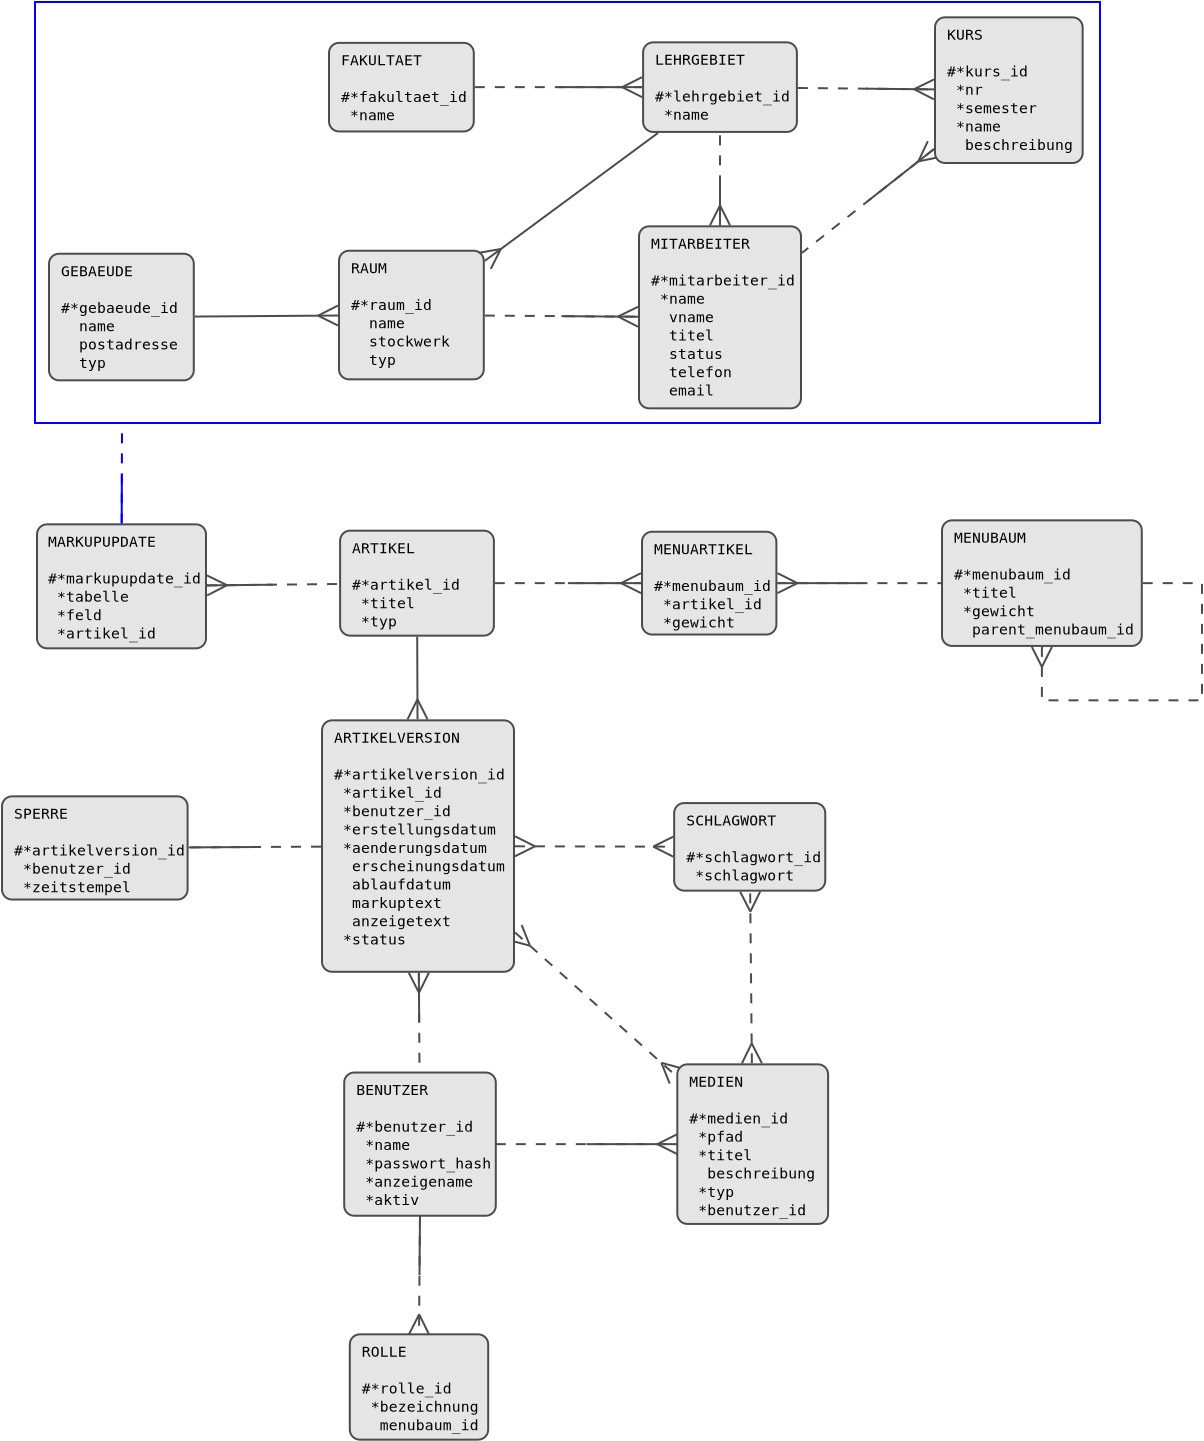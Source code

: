 <?xml version="1.0" encoding="UTF-8"?>
<dia:diagram xmlns:dia="http://www.lysator.liu.se/~alla/dia/">
  <dia:layer name="Background" visible="true" active="true">
    <dia:group>
      <dia:object type="Standard - Box" version="0" id="O0">
        <dia:attribute name="obj_pos">
          <dia:point val="16,22.57"/>
        </dia:attribute>
        <dia:attribute name="obj_bb">
          <dia:rectangle val="15.95,22.52;22.77,27.76"/>
        </dia:attribute>
        <dia:attribute name="elem_corner">
          <dia:point val="16,22.57"/>
        </dia:attribute>
        <dia:attribute name="elem_width">
          <dia:real val="6.72"/>
        </dia:attribute>
        <dia:attribute name="elem_height">
          <dia:real val="5.14"/>
        </dia:attribute>
        <dia:attribute name="border_width">
          <dia:real val="0.1"/>
        </dia:attribute>
        <dia:attribute name="border_color">
          <dia:color val="#4c4c4c"/>
        </dia:attribute>
        <dia:attribute name="inner_color">
          <dia:color val="#e5e5e5"/>
        </dia:attribute>
        <dia:attribute name="show_background">
          <dia:boolean val="true"/>
        </dia:attribute>
        <dia:attribute name="corner_radius">
          <dia:real val="0.5"/>
        </dia:attribute>
      </dia:object>
      <dia:object type="Standard - Text" version="1" id="O1">
        <dia:attribute name="obj_pos">
          <dia:point val="16.6,23.695"/>
        </dia:attribute>
        <dia:attribute name="obj_bb">
          <dia:rectangle val="16.6,23.082;22.32,27.584"/>
        </dia:attribute>
        <dia:attribute name="text">
          <dia:composite type="text">
            <dia:attribute name="string">
              <dia:string>#MENUARTIKEL

#*menubaum_id
 *artikel_id
 *gewicht#</dia:string>
            </dia:attribute>
            <dia:attribute name="font">
              <dia:font family="monospace" style="0" name="Courier"/>
            </dia:attribute>
            <dia:attribute name="height">
              <dia:real val="0.917"/>
            </dia:attribute>
            <dia:attribute name="pos">
              <dia:point val="16.6,23.695"/>
            </dia:attribute>
            <dia:attribute name="color">
              <dia:color val="#000000"/>
            </dia:attribute>
            <dia:attribute name="alignment">
              <dia:enum val="0"/>
            </dia:attribute>
          </dia:composite>
        </dia:attribute>
        <dia:attribute name="valign">
          <dia:enum val="3"/>
        </dia:attribute>
      </dia:object>
    </dia:group>
    <dia:group>
      <dia:object type="Standard - Box" version="0" id="O2">
        <dia:attribute name="obj_pos">
          <dia:point val="1.11,49.61"/>
        </dia:attribute>
        <dia:attribute name="obj_bb">
          <dia:rectangle val="1.06,49.56;8.74,56.82"/>
        </dia:attribute>
        <dia:attribute name="elem_corner">
          <dia:point val="1.11,49.61"/>
        </dia:attribute>
        <dia:attribute name="elem_width">
          <dia:real val="7.58"/>
        </dia:attribute>
        <dia:attribute name="elem_height">
          <dia:real val="7.16"/>
        </dia:attribute>
        <dia:attribute name="border_width">
          <dia:real val="0.1"/>
        </dia:attribute>
        <dia:attribute name="border_color">
          <dia:color val="#4c4c4c"/>
        </dia:attribute>
        <dia:attribute name="inner_color">
          <dia:color val="#e5e5e5"/>
        </dia:attribute>
        <dia:attribute name="show_background">
          <dia:boolean val="true"/>
        </dia:attribute>
        <dia:attribute name="corner_radius">
          <dia:real val="0.5"/>
        </dia:attribute>
      </dia:object>
      <dia:object type="Standard - Text" version="1" id="O3">
        <dia:attribute name="obj_pos">
          <dia:point val="1.71,50.735"/>
        </dia:attribute>
        <dia:attribute name="obj_bb">
          <dia:rectangle val="1.71,50.123;8.31,56.458"/>
        </dia:attribute>
        <dia:attribute name="text">
          <dia:composite type="text">
            <dia:attribute name="string">
              <dia:string>#BENUTZER

#*benutzer_id
 *name
 *passwort_hash
 *anzeigename
 *aktiv#</dia:string>
            </dia:attribute>
            <dia:attribute name="font">
              <dia:font family="monospace" style="0" name="Courier"/>
            </dia:attribute>
            <dia:attribute name="height">
              <dia:real val="0.917"/>
            </dia:attribute>
            <dia:attribute name="pos">
              <dia:point val="1.71,50.735"/>
            </dia:attribute>
            <dia:attribute name="color">
              <dia:color val="#000000"/>
            </dia:attribute>
            <dia:attribute name="alignment">
              <dia:enum val="0"/>
            </dia:attribute>
          </dia:composite>
        </dia:attribute>
        <dia:attribute name="valign">
          <dia:enum val="3"/>
        </dia:attribute>
      </dia:object>
    </dia:group>
    <dia:group>
      <dia:object type="Standard - Box" version="0" id="O4">
        <dia:attribute name="obj_pos">
          <dia:point val="-16,35.8"/>
        </dia:attribute>
        <dia:attribute name="obj_bb">
          <dia:rectangle val="-16.05,35.75;-6.67,41.01"/>
        </dia:attribute>
        <dia:attribute name="elem_corner">
          <dia:point val="-16,35.8"/>
        </dia:attribute>
        <dia:attribute name="elem_width">
          <dia:real val="9.28"/>
        </dia:attribute>
        <dia:attribute name="elem_height">
          <dia:real val="5.16"/>
        </dia:attribute>
        <dia:attribute name="border_width">
          <dia:real val="0.1"/>
        </dia:attribute>
        <dia:attribute name="border_color">
          <dia:color val="#4c4c4c"/>
        </dia:attribute>
        <dia:attribute name="inner_color">
          <dia:color val="#e5e5e5"/>
        </dia:attribute>
        <dia:attribute name="show_background">
          <dia:boolean val="true"/>
        </dia:attribute>
        <dia:attribute name="corner_radius">
          <dia:real val="0.5"/>
        </dia:attribute>
      </dia:object>
      <dia:object type="Standard - Text" version="1" id="O5">
        <dia:attribute name="obj_pos">
          <dia:point val="-15.4,36.925"/>
        </dia:attribute>
        <dia:attribute name="obj_bb">
          <dia:rectangle val="-15.4,36.312;-7.04,40.814"/>
        </dia:attribute>
        <dia:attribute name="text">
          <dia:composite type="text">
            <dia:attribute name="string">
              <dia:string>#SPERRE

#*artikelversion_id
 *benutzer_id
 *zeitstempel#</dia:string>
            </dia:attribute>
            <dia:attribute name="font">
              <dia:font family="monospace" style="0" name="Courier"/>
            </dia:attribute>
            <dia:attribute name="height">
              <dia:real val="0.917"/>
            </dia:attribute>
            <dia:attribute name="pos">
              <dia:point val="-15.4,36.925"/>
            </dia:attribute>
            <dia:attribute name="color">
              <dia:color val="#000000"/>
            </dia:attribute>
            <dia:attribute name="alignment">
              <dia:enum val="0"/>
            </dia:attribute>
          </dia:composite>
        </dia:attribute>
        <dia:attribute name="valign">
          <dia:enum val="3"/>
        </dia:attribute>
      </dia:object>
    </dia:group>
    <dia:group>
      <dia:object type="Standard - Box" version="0" id="O6">
        <dia:attribute name="obj_pos">
          <dia:point val="31,22"/>
        </dia:attribute>
        <dia:attribute name="obj_bb">
          <dia:rectangle val="30.95,21.95;41.04,28.33"/>
        </dia:attribute>
        <dia:attribute name="elem_corner">
          <dia:point val="31,22"/>
        </dia:attribute>
        <dia:attribute name="elem_width">
          <dia:real val="9.99"/>
        </dia:attribute>
        <dia:attribute name="elem_height">
          <dia:real val="6.28"/>
        </dia:attribute>
        <dia:attribute name="border_width">
          <dia:real val="0.1"/>
        </dia:attribute>
        <dia:attribute name="border_color">
          <dia:color val="#4c4c4c"/>
        </dia:attribute>
        <dia:attribute name="inner_color">
          <dia:color val="#e5e5e5"/>
        </dia:attribute>
        <dia:attribute name="show_background">
          <dia:boolean val="true"/>
        </dia:attribute>
        <dia:attribute name="corner_radius">
          <dia:real val="0.5"/>
        </dia:attribute>
      </dia:object>
      <dia:object type="Standard - Text" version="1" id="O7">
        <dia:attribute name="obj_pos">
          <dia:point val="31.6,23.125"/>
        </dia:attribute>
        <dia:attribute name="obj_bb">
          <dia:rectangle val="31.6,22.512;40.4,27.931"/>
        </dia:attribute>
        <dia:attribute name="text">
          <dia:composite type="text">
            <dia:attribute name="string">
              <dia:string>#MENUBAUM

#*menubaum_id
 *titel
 *gewicht
  parent_menubaum_id#</dia:string>
            </dia:attribute>
            <dia:attribute name="font">
              <dia:font family="monospace" style="0" name="Courier"/>
            </dia:attribute>
            <dia:attribute name="height">
              <dia:real val="0.917"/>
            </dia:attribute>
            <dia:attribute name="pos">
              <dia:point val="31.6,23.125"/>
            </dia:attribute>
            <dia:attribute name="color">
              <dia:color val="#000000"/>
            </dia:attribute>
            <dia:attribute name="alignment">
              <dia:enum val="0"/>
            </dia:attribute>
          </dia:composite>
        </dia:attribute>
        <dia:attribute name="valign">
          <dia:enum val="3"/>
        </dia:attribute>
      </dia:object>
    </dia:group>
    <dia:object type="Standard - Line" version="0" id="O8">
      <dia:attribute name="obj_pos">
        <dia:point val="-5.75,25.254"/>
      </dia:attribute>
      <dia:attribute name="obj_bb">
        <dia:rectangle val="-5.822,24.673;0.919,25.835"/>
      </dia:attribute>
      <dia:attribute name="conn_endpoints">
        <dia:point val="-5.75,25.254"/>
        <dia:point val="0.869,25.182"/>
      </dia:attribute>
      <dia:attribute name="numcp">
        <dia:int val="1"/>
      </dia:attribute>
      <dia:attribute name="line_color">
        <dia:color val="#4c4c4c"/>
      </dia:attribute>
      <dia:attribute name="line_style">
        <dia:enum val="1"/>
      </dia:attribute>
      <dia:attribute name="start_arrow">
        <dia:enum val="20"/>
      </dia:attribute>
      <dia:attribute name="start_arrow_length">
        <dia:real val="1"/>
      </dia:attribute>
      <dia:attribute name="start_arrow_width">
        <dia:real val="1"/>
      </dia:attribute>
      <dia:attribute name="dashlength">
        <dia:real val="0.5"/>
      </dia:attribute>
      <dia:connections>
        <dia:connection handle="0" to="O37" connection="8"/>
        <dia:connection handle="1" to="O26" connection="8"/>
      </dia:connections>
    </dia:object>
    <dia:object type="Standard - Line" version="0" id="O9">
      <dia:attribute name="obj_pos">
        <dia:point val="8.638,25.14"/>
      </dia:attribute>
      <dia:attribute name="obj_bb">
        <dia:rectangle val="8.588,24.559;16.017,25.721"/>
      </dia:attribute>
      <dia:attribute name="conn_endpoints">
        <dia:point val="8.638,25.14"/>
        <dia:point val="15.95,25.14"/>
      </dia:attribute>
      <dia:attribute name="numcp">
        <dia:int val="1"/>
      </dia:attribute>
      <dia:attribute name="line_color">
        <dia:color val="#4c4c4c"/>
      </dia:attribute>
      <dia:attribute name="line_style">
        <dia:enum val="1"/>
      </dia:attribute>
      <dia:attribute name="end_arrow">
        <dia:enum val="20"/>
      </dia:attribute>
      <dia:attribute name="end_arrow_length">
        <dia:real val="1"/>
      </dia:attribute>
      <dia:attribute name="end_arrow_width">
        <dia:real val="1"/>
      </dia:attribute>
      <dia:attribute name="dashlength">
        <dia:real val="0.5"/>
      </dia:attribute>
      <dia:connections>
        <dia:connection handle="0" to="O26" connection="8"/>
        <dia:connection handle="1" to="O0" connection="8"/>
      </dia:connections>
    </dia:object>
    <dia:object type="Standard - Line" version="0" id="O10">
      <dia:attribute name="obj_pos">
        <dia:point val="22.77,25.14"/>
      </dia:attribute>
      <dia:attribute name="obj_bb">
        <dia:rectangle val="22.703,24.559;31.0,25.721"/>
      </dia:attribute>
      <dia:attribute name="conn_endpoints">
        <dia:point val="22.77,25.14"/>
        <dia:point val="30.95,25.14"/>
      </dia:attribute>
      <dia:attribute name="numcp">
        <dia:int val="1"/>
      </dia:attribute>
      <dia:attribute name="line_color">
        <dia:color val="#4c4c4c"/>
      </dia:attribute>
      <dia:attribute name="line_style">
        <dia:enum val="1"/>
      </dia:attribute>
      <dia:attribute name="start_arrow">
        <dia:enum val="20"/>
      </dia:attribute>
      <dia:attribute name="start_arrow_length">
        <dia:real val="1"/>
      </dia:attribute>
      <dia:attribute name="start_arrow_width">
        <dia:real val="1"/>
      </dia:attribute>
      <dia:attribute name="dashlength">
        <dia:real val="0.5"/>
      </dia:attribute>
      <dia:connections>
        <dia:connection handle="0" to="O0" connection="8"/>
        <dia:connection handle="1" to="O6" connection="8"/>
      </dia:connections>
    </dia:object>
    <dia:object type="Standard - Line" version="0" id="O11">
      <dia:attribute name="obj_pos">
        <dia:point val="4.76,27.814"/>
      </dia:attribute>
      <dia:attribute name="obj_bb">
        <dia:rectangle val="4.195,27.764;5.357,32.019"/>
      </dia:attribute>
      <dia:attribute name="conn_endpoints">
        <dia:point val="4.76,27.814"/>
        <dia:point val="4.776,31.95"/>
      </dia:attribute>
      <dia:attribute name="numcp">
        <dia:int val="1"/>
      </dia:attribute>
      <dia:attribute name="line_color">
        <dia:color val="#4c4c4c"/>
      </dia:attribute>
      <dia:attribute name="end_arrow">
        <dia:enum val="20"/>
      </dia:attribute>
      <dia:attribute name="end_arrow_length">
        <dia:real val="1"/>
      </dia:attribute>
      <dia:attribute name="end_arrow_width">
        <dia:real val="1"/>
      </dia:attribute>
      <dia:connections>
        <dia:connection handle="0" to="O26" connection="8"/>
        <dia:connection handle="1" to="O28" connection="8"/>
      </dia:connections>
    </dia:object>
    <dia:object type="Standard - Line" version="0" id="O12">
      <dia:attribute name="obj_pos">
        <dia:point val="4.843,44.622"/>
      </dia:attribute>
      <dia:attribute name="obj_bb">
        <dia:rectangle val="4.261,44.552;5.423,49.61"/>
      </dia:attribute>
      <dia:attribute name="conn_endpoints">
        <dia:point val="4.843,44.622"/>
        <dia:point val="4.876,49.56"/>
      </dia:attribute>
      <dia:attribute name="numcp">
        <dia:int val="1"/>
      </dia:attribute>
      <dia:attribute name="line_color">
        <dia:color val="#4c4c4c"/>
      </dia:attribute>
      <dia:attribute name="line_style">
        <dia:enum val="1"/>
      </dia:attribute>
      <dia:attribute name="start_arrow">
        <dia:enum val="20"/>
      </dia:attribute>
      <dia:attribute name="start_arrow_length">
        <dia:real val="1"/>
      </dia:attribute>
      <dia:attribute name="start_arrow_width">
        <dia:real val="1"/>
      </dia:attribute>
      <dia:attribute name="dashlength">
        <dia:real val="0.5"/>
      </dia:attribute>
      <dia:connections>
        <dia:connection handle="0" to="O28" connection="8"/>
        <dia:connection handle="1" to="O2" connection="8"/>
      </dia:connections>
    </dia:object>
    <dia:object type="Standard - Line" version="0" id="O13">
      <dia:attribute name="obj_pos">
        <dia:point val="8.69,53.19"/>
      </dia:attribute>
      <dia:attribute name="obj_bb">
        <dia:rectangle val="8.64,52.609;17.832,53.771"/>
      </dia:attribute>
      <dia:attribute name="conn_endpoints">
        <dia:point val="8.69,53.19"/>
        <dia:point val="17.765,53.19"/>
      </dia:attribute>
      <dia:attribute name="numcp">
        <dia:int val="1"/>
      </dia:attribute>
      <dia:attribute name="line_color">
        <dia:color val="#4c4c4c"/>
      </dia:attribute>
      <dia:attribute name="line_style">
        <dia:enum val="1"/>
      </dia:attribute>
      <dia:attribute name="end_arrow">
        <dia:enum val="20"/>
      </dia:attribute>
      <dia:attribute name="end_arrow_length">
        <dia:real val="1"/>
      </dia:attribute>
      <dia:attribute name="end_arrow_width">
        <dia:real val="1"/>
      </dia:attribute>
      <dia:attribute name="dashlength">
        <dia:real val="0.5"/>
      </dia:attribute>
      <dia:connections>
        <dia:connection handle="0" to="O2" connection="4"/>
        <dia:connection handle="1" to="O35" connection="3"/>
      </dia:connections>
    </dia:object>
    <dia:object type="Standard - Line" version="0" id="O14">
      <dia:attribute name="obj_pos">
        <dia:point val="9.65,42.606"/>
      </dia:attribute>
      <dia:attribute name="obj_bb">
        <dia:rectangle val="9.227,42.139;18.141,50.257"/>
      </dia:attribute>
      <dia:attribute name="conn_endpoints">
        <dia:point val="9.65,42.606"/>
        <dia:point val="17.717,49.79"/>
      </dia:attribute>
      <dia:attribute name="numcp">
        <dia:int val="1"/>
      </dia:attribute>
      <dia:attribute name="line_color">
        <dia:color val="#4c4c4c"/>
      </dia:attribute>
      <dia:attribute name="line_style">
        <dia:enum val="1"/>
      </dia:attribute>
      <dia:attribute name="start_arrow">
        <dia:enum val="20"/>
      </dia:attribute>
      <dia:attribute name="start_arrow_length">
        <dia:real val="1"/>
      </dia:attribute>
      <dia:attribute name="start_arrow_width">
        <dia:real val="1"/>
      </dia:attribute>
      <dia:attribute name="end_arrow">
        <dia:enum val="20"/>
      </dia:attribute>
      <dia:attribute name="end_arrow_length">
        <dia:real val="1"/>
      </dia:attribute>
      <dia:attribute name="end_arrow_width">
        <dia:real val="1"/>
      </dia:attribute>
      <dia:attribute name="dashlength">
        <dia:real val="0.5"/>
      </dia:attribute>
      <dia:connections>
        <dia:connection handle="0" to="O28" connection="8"/>
        <dia:connection handle="1" to="O35" connection="8"/>
      </dia:connections>
    </dia:object>
    <dia:object type="Standard - Line" version="0" id="O15">
      <dia:attribute name="obj_pos">
        <dia:point val="9.647,38.298"/>
      </dia:attribute>
      <dia:attribute name="obj_bb">
        <dia:rectangle val="9.579,37.717;17.626,38.897"/>
      </dia:attribute>
      <dia:attribute name="conn_endpoints">
        <dia:point val="9.647,38.298"/>
        <dia:point val="17.558,38.316"/>
      </dia:attribute>
      <dia:attribute name="numcp">
        <dia:int val="1"/>
      </dia:attribute>
      <dia:attribute name="line_color">
        <dia:color val="#4c4c4c"/>
      </dia:attribute>
      <dia:attribute name="line_style">
        <dia:enum val="1"/>
      </dia:attribute>
      <dia:attribute name="start_arrow">
        <dia:enum val="20"/>
      </dia:attribute>
      <dia:attribute name="start_arrow_length">
        <dia:real val="1"/>
      </dia:attribute>
      <dia:attribute name="start_arrow_width">
        <dia:real val="1"/>
      </dia:attribute>
      <dia:attribute name="end_arrow">
        <dia:enum val="20"/>
      </dia:attribute>
      <dia:attribute name="end_arrow_length">
        <dia:real val="1"/>
      </dia:attribute>
      <dia:attribute name="end_arrow_width">
        <dia:real val="1"/>
      </dia:attribute>
      <dia:attribute name="dashlength">
        <dia:real val="0.5"/>
      </dia:attribute>
      <dia:connections>
        <dia:connection handle="0" to="O28" connection="8"/>
        <dia:connection handle="1" to="O33" connection="8"/>
      </dia:connections>
    </dia:object>
    <dia:object type="Standard - Line" version="0" id="O16">
      <dia:attribute name="obj_pos">
        <dia:point val="21.494,49.15"/>
      </dia:attribute>
      <dia:attribute name="obj_bb">
        <dia:rectangle val="20.826,40.493;22.076,49.222"/>
      </dia:attribute>
      <dia:attribute name="conn_endpoints">
        <dia:point val="21.494,49.15"/>
        <dia:point val="21.408,40.565"/>
      </dia:attribute>
      <dia:attribute name="numcp">
        <dia:int val="1"/>
      </dia:attribute>
      <dia:attribute name="line_color">
        <dia:color val="#4c4c4c"/>
      </dia:attribute>
      <dia:attribute name="line_style">
        <dia:enum val="1"/>
      </dia:attribute>
      <dia:attribute name="start_arrow">
        <dia:enum val="20"/>
      </dia:attribute>
      <dia:attribute name="start_arrow_length">
        <dia:real val="1"/>
      </dia:attribute>
      <dia:attribute name="start_arrow_width">
        <dia:real val="1"/>
      </dia:attribute>
      <dia:attribute name="end_arrow">
        <dia:enum val="20"/>
      </dia:attribute>
      <dia:attribute name="end_arrow_length">
        <dia:real val="1"/>
      </dia:attribute>
      <dia:attribute name="end_arrow_width">
        <dia:real val="1"/>
      </dia:attribute>
      <dia:attribute name="dashlength">
        <dia:real val="0.5"/>
      </dia:attribute>
      <dia:connections>
        <dia:connection handle="0" to="O35" connection="8"/>
        <dia:connection handle="1" to="O33" connection="8"/>
      </dia:connections>
    </dia:object>
    <dia:object type="Standard - Line" version="0" id="O17">
      <dia:attribute name="obj_pos">
        <dia:point val="-0.05,38.314"/>
      </dia:attribute>
      <dia:attribute name="obj_bb">
        <dia:rectangle val="-6.721,38.264;0.001,38.403"/>
      </dia:attribute>
      <dia:attribute name="conn_endpoints">
        <dia:point val="-0.05,38.314"/>
        <dia:point val="-6.671,38.353"/>
      </dia:attribute>
      <dia:attribute name="numcp">
        <dia:int val="1"/>
      </dia:attribute>
      <dia:attribute name="line_color">
        <dia:color val="#4c4c4c"/>
      </dia:attribute>
      <dia:attribute name="line_style">
        <dia:enum val="1"/>
      </dia:attribute>
      <dia:attribute name="dashlength">
        <dia:real val="0.5"/>
      </dia:attribute>
      <dia:connections>
        <dia:connection handle="0" to="O28" connection="8"/>
        <dia:connection handle="1" to="O4" connection="8"/>
      </dia:connections>
    </dia:object>
    <dia:object type="Standard - Line" version="0" id="O18">
      <dia:attribute name="obj_pos">
        <dia:point val="15.95,25.14"/>
      </dia:attribute>
      <dia:attribute name="obj_bb">
        <dia:rectangle val="12.244,25.09;16.0,25.19"/>
      </dia:attribute>
      <dia:attribute name="conn_endpoints">
        <dia:point val="15.95,25.14"/>
        <dia:point val="12.294,25.14"/>
      </dia:attribute>
      <dia:attribute name="numcp">
        <dia:int val="1"/>
      </dia:attribute>
      <dia:attribute name="line_color">
        <dia:color val="#4c4c4c"/>
      </dia:attribute>
      <dia:connections>
        <dia:connection handle="0" to="O0" connection="8"/>
        <dia:connection handle="1" to="O9" connection="0"/>
      </dia:connections>
    </dia:object>
    <dia:object type="Standard - Line" version="0" id="O19">
      <dia:attribute name="obj_pos">
        <dia:point val="22.77,25.14"/>
      </dia:attribute>
      <dia:attribute name="obj_bb">
        <dia:rectangle val="22.72,25.09;26.91,25.19"/>
      </dia:attribute>
      <dia:attribute name="conn_endpoints">
        <dia:point val="22.77,25.14"/>
        <dia:point val="26.86,25.14"/>
      </dia:attribute>
      <dia:attribute name="numcp">
        <dia:int val="1"/>
      </dia:attribute>
      <dia:attribute name="line_color">
        <dia:color val="#4c4c4c"/>
      </dia:attribute>
      <dia:connections>
        <dia:connection handle="0" to="O0" connection="8"/>
        <dia:connection handle="1" to="O10" connection="0"/>
      </dia:connections>
    </dia:object>
    <dia:object type="Standard - Line" version="0" id="O20">
      <dia:attribute name="obj_pos">
        <dia:point val="-6.67,38.353"/>
      </dia:attribute>
      <dia:attribute name="obj_bb">
        <dia:rectangle val="-6.721,38.283;-3.31,38.403"/>
      </dia:attribute>
      <dia:attribute name="conn_endpoints">
        <dia:point val="-6.67,38.353"/>
        <dia:point val="-3.36,38.334"/>
      </dia:attribute>
      <dia:attribute name="numcp">
        <dia:int val="1"/>
      </dia:attribute>
      <dia:attribute name="line_color">
        <dia:color val="#4c4c4c"/>
      </dia:attribute>
      <dia:connections>
        <dia:connection handle="0" to="O4" connection="8"/>
        <dia:connection handle="1" to="O17" connection="0"/>
      </dia:connections>
    </dia:object>
    <dia:object type="Standard - Line" version="0" id="O21">
      <dia:attribute name="obj_pos">
        <dia:point val="4.842,44.619"/>
      </dia:attribute>
      <dia:attribute name="obj_bb">
        <dia:rectangle val="4.792,44.569;4.909,47.141"/>
      </dia:attribute>
      <dia:attribute name="conn_endpoints">
        <dia:point val="4.842,44.619"/>
        <dia:point val="4.859,47.091"/>
      </dia:attribute>
      <dia:attribute name="numcp">
        <dia:int val="1"/>
      </dia:attribute>
      <dia:attribute name="line_color">
        <dia:color val="#4c4c4c"/>
      </dia:attribute>
      <dia:connections>
        <dia:connection handle="0" to="O28" connection="8"/>
        <dia:connection handle="1" to="O12" connection="0"/>
      </dia:connections>
    </dia:object>
    <dia:object type="Standard - Line" version="0" id="O22">
      <dia:attribute name="obj_pos">
        <dia:point val="17.765,53.19"/>
      </dia:attribute>
      <dia:attribute name="obj_bb">
        <dia:rectangle val="13.178,53.14;17.815,53.24"/>
      </dia:attribute>
      <dia:attribute name="conn_endpoints">
        <dia:point val="17.765,53.19"/>
        <dia:point val="13.228,53.19"/>
      </dia:attribute>
      <dia:attribute name="numcp">
        <dia:int val="1"/>
      </dia:attribute>
      <dia:attribute name="line_color">
        <dia:color val="#4c4c4c"/>
      </dia:attribute>
      <dia:connections>
        <dia:connection handle="0" to="O35" connection="3"/>
        <dia:connection handle="1" to="O13" connection="0"/>
      </dia:connections>
    </dia:object>
    <dia:object type="Standard - Line" version="0" id="O23">
      <dia:attribute name="obj_pos">
        <dia:point val="4.9,56.77"/>
      </dia:attribute>
      <dia:attribute name="obj_bb">
        <dia:rectangle val="4.825,56.72;4.95,59.785"/>
      </dia:attribute>
      <dia:attribute name="conn_endpoints">
        <dia:point val="4.9,56.77"/>
        <dia:point val="4.875,59.735"/>
      </dia:attribute>
      <dia:attribute name="numcp">
        <dia:int val="1"/>
      </dia:attribute>
      <dia:attribute name="line_color">
        <dia:color val="#4c4c4c"/>
      </dia:attribute>
      <dia:connections>
        <dia:connection handle="0" to="O2" connection="6"/>
        <dia:connection handle="1" to="O30" connection="0"/>
      </dia:connections>
    </dia:object>
    <dia:object type="Standard - Line" version="0" id="O24">
      <dia:attribute name="obj_pos">
        <dia:point val="-5.75,25.254"/>
      </dia:attribute>
      <dia:attribute name="obj_bb">
        <dia:rectangle val="-5.801,25.167;-2.39,25.304"/>
      </dia:attribute>
      <dia:attribute name="conn_endpoints">
        <dia:point val="-5.75,25.254"/>
        <dia:point val="-2.441,25.218"/>
      </dia:attribute>
      <dia:attribute name="numcp">
        <dia:int val="1"/>
      </dia:attribute>
      <dia:attribute name="line_color">
        <dia:color val="#4c4c4c"/>
      </dia:attribute>
      <dia:connections>
        <dia:connection handle="0" to="O37" connection="8"/>
        <dia:connection handle="1" to="O8" connection="0"/>
      </dia:connections>
    </dia:object>
    <dia:object type="Standard - ZigZagLine" version="1" id="O25">
      <dia:attribute name="obj_pos">
        <dia:point val="35.995,28.329"/>
      </dia:attribute>
      <dia:attribute name="obj_bb">
        <dia:rectangle val="35.414,25.09;44.05,31.05"/>
      </dia:attribute>
      <dia:attribute name="orth_points">
        <dia:point val="35.995,28.329"/>
        <dia:point val="35.995,31"/>
        <dia:point val="44,31"/>
        <dia:point val="44,25.14"/>
        <dia:point val="41.04,25.14"/>
      </dia:attribute>
      <dia:attribute name="orth_orient">
        <dia:enum val="1"/>
        <dia:enum val="0"/>
        <dia:enum val="1"/>
        <dia:enum val="0"/>
      </dia:attribute>
      <dia:attribute name="autorouting">
        <dia:boolean val="false"/>
      </dia:attribute>
      <dia:attribute name="line_color">
        <dia:color val="#4c4c4c"/>
      </dia:attribute>
      <dia:attribute name="line_style">
        <dia:enum val="1"/>
      </dia:attribute>
      <dia:attribute name="start_arrow">
        <dia:enum val="20"/>
      </dia:attribute>
      <dia:attribute name="start_arrow_length">
        <dia:real val="1"/>
      </dia:attribute>
      <dia:attribute name="start_arrow_width">
        <dia:real val="1"/>
      </dia:attribute>
      <dia:attribute name="dashlength">
        <dia:real val="0.5"/>
      </dia:attribute>
      <dia:connections>
        <dia:connection handle="0" to="O6" connection="8"/>
        <dia:connection handle="1" to="O6" connection="8"/>
      </dia:connections>
    </dia:object>
    <dia:group>
      <dia:object type="Standard - Box" version="0" id="O26">
        <dia:attribute name="obj_pos">
          <dia:point val="0.905,22.515"/>
        </dia:attribute>
        <dia:attribute name="obj_bb">
          <dia:rectangle val="0.855,22.465;8.645,27.815"/>
        </dia:attribute>
        <dia:attribute name="elem_corner">
          <dia:point val="0.905,22.515"/>
        </dia:attribute>
        <dia:attribute name="elem_width">
          <dia:real val="7.69"/>
        </dia:attribute>
        <dia:attribute name="elem_height">
          <dia:real val="5.25"/>
        </dia:attribute>
        <dia:attribute name="border_width">
          <dia:real val="0.1"/>
        </dia:attribute>
        <dia:attribute name="border_color">
          <dia:color val="#4c4c4c"/>
        </dia:attribute>
        <dia:attribute name="inner_color">
          <dia:color val="#e5e5e5"/>
        </dia:attribute>
        <dia:attribute name="show_background">
          <dia:boolean val="true"/>
        </dia:attribute>
        <dia:attribute name="corner_radius">
          <dia:real val="0.5"/>
        </dia:attribute>
      </dia:object>
      <dia:object type="Standard - Text" version="1" id="O27">
        <dia:attribute name="obj_pos">
          <dia:point val="1.505,23.64"/>
        </dia:attribute>
        <dia:attribute name="obj_bb">
          <dia:rectangle val="1.505,23.027;6.785,27.529"/>
        </dia:attribute>
        <dia:attribute name="text">
          <dia:composite type="text">
            <dia:attribute name="string">
              <dia:string>#ARTIKEL

#*artikel_id
 *titel
 *typ#</dia:string>
            </dia:attribute>
            <dia:attribute name="font">
              <dia:font family="monospace" style="0" name="Courier"/>
            </dia:attribute>
            <dia:attribute name="height">
              <dia:real val="0.917"/>
            </dia:attribute>
            <dia:attribute name="pos">
              <dia:point val="1.505,23.64"/>
            </dia:attribute>
            <dia:attribute name="color">
              <dia:color val="#000000"/>
            </dia:attribute>
            <dia:attribute name="alignment">
              <dia:enum val="0"/>
            </dia:attribute>
          </dia:composite>
        </dia:attribute>
        <dia:attribute name="valign">
          <dia:enum val="3"/>
        </dia:attribute>
      </dia:object>
    </dia:group>
    <dia:group>
      <dia:object type="Standard - Box" version="0" id="O28">
        <dia:attribute name="obj_pos">
          <dia:point val="0,32"/>
        </dia:attribute>
        <dia:attribute name="obj_bb">
          <dia:rectangle val="-0.05,31.95;9.65,44.623"/>
        </dia:attribute>
        <dia:attribute name="elem_corner">
          <dia:point val="0,32"/>
        </dia:attribute>
        <dia:attribute name="elem_width">
          <dia:real val="9.6"/>
        </dia:attribute>
        <dia:attribute name="elem_height">
          <dia:real val="12.572"/>
        </dia:attribute>
        <dia:attribute name="border_width">
          <dia:real val="0.1"/>
        </dia:attribute>
        <dia:attribute name="border_color">
          <dia:color val="#4c4c4c"/>
        </dia:attribute>
        <dia:attribute name="inner_color">
          <dia:color val="#e5e5e5"/>
        </dia:attribute>
        <dia:attribute name="show_background">
          <dia:boolean val="true"/>
        </dia:attribute>
        <dia:attribute name="corner_radius">
          <dia:real val="0.5"/>
        </dia:attribute>
      </dia:object>
      <dia:object type="Standard - Text" version="1" id="O29">
        <dia:attribute name="obj_pos">
          <dia:point val="0.6,33.125"/>
        </dia:attribute>
        <dia:attribute name="obj_bb">
          <dia:rectangle val="0.6,32.513;8.96,43.434"/>
        </dia:attribute>
        <dia:attribute name="text">
          <dia:composite type="text">
            <dia:attribute name="string">
              <dia:string>#ARTIKELVERSION

#*artikelversion_id
 *artikel_id
 *benutzer_id
 *erstellungsdatum
 *aenderungsdatum
  erscheinungsdatum
  ablaufdatum
  markuptext
  anzeigetext
 *status#</dia:string>
            </dia:attribute>
            <dia:attribute name="font">
              <dia:font family="monospace" style="0" name="Courier"/>
            </dia:attribute>
            <dia:attribute name="height">
              <dia:real val="0.917"/>
            </dia:attribute>
            <dia:attribute name="pos">
              <dia:point val="0.6,33.125"/>
            </dia:attribute>
            <dia:attribute name="color">
              <dia:color val="#000000"/>
            </dia:attribute>
            <dia:attribute name="alignment">
              <dia:enum val="0"/>
            </dia:attribute>
          </dia:composite>
        </dia:attribute>
        <dia:attribute name="valign">
          <dia:enum val="3"/>
        </dia:attribute>
      </dia:object>
    </dia:group>
    <dia:object type="Standard - Line" version="0" id="O30">
      <dia:attribute name="obj_pos">
        <dia:point val="4.9,56.77"/>
      </dia:attribute>
      <dia:attribute name="obj_bb">
        <dia:rectangle val="4.269,56.72;5.43,62.771"/>
      </dia:attribute>
      <dia:attribute name="conn_endpoints">
        <dia:point val="4.9,56.77"/>
        <dia:point val="4.85,62.7"/>
      </dia:attribute>
      <dia:attribute name="numcp">
        <dia:int val="1"/>
      </dia:attribute>
      <dia:attribute name="line_color">
        <dia:color val="#4c4c4c"/>
      </dia:attribute>
      <dia:attribute name="line_style">
        <dia:enum val="1"/>
      </dia:attribute>
      <dia:attribute name="end_arrow">
        <dia:enum val="20"/>
      </dia:attribute>
      <dia:attribute name="end_arrow_length">
        <dia:real val="1"/>
      </dia:attribute>
      <dia:attribute name="end_arrow_width">
        <dia:real val="1"/>
      </dia:attribute>
      <dia:attribute name="dashlength">
        <dia:real val="0.5"/>
      </dia:attribute>
      <dia:connections>
        <dia:connection handle="0" to="O2" connection="6"/>
        <dia:connection handle="1" to="O31" connection="1"/>
      </dia:connections>
    </dia:object>
    <dia:group>
      <dia:object type="Standard - Box" version="0" id="O31">
        <dia:attribute name="obj_pos">
          <dia:point val="1.39,62.7"/>
        </dia:attribute>
        <dia:attribute name="obj_bb">
          <dia:rectangle val="1.34,62.65;8.36,68.015"/>
        </dia:attribute>
        <dia:attribute name="elem_corner">
          <dia:point val="1.39,62.7"/>
        </dia:attribute>
        <dia:attribute name="elem_width">
          <dia:real val="6.92"/>
        </dia:attribute>
        <dia:attribute name="elem_height">
          <dia:real val="5.265"/>
        </dia:attribute>
        <dia:attribute name="border_width">
          <dia:real val="0.1"/>
        </dia:attribute>
        <dia:attribute name="border_color">
          <dia:color val="#4c4c4c"/>
        </dia:attribute>
        <dia:attribute name="inner_color">
          <dia:color val="#e5e5e5"/>
        </dia:attribute>
        <dia:attribute name="show_background">
          <dia:boolean val="true"/>
        </dia:attribute>
        <dia:attribute name="corner_radius">
          <dia:real val="0.5"/>
        </dia:attribute>
      </dia:object>
      <dia:object type="Standard - Text" version="1" id="O32">
        <dia:attribute name="obj_pos">
          <dia:point val="1.99,63.825"/>
        </dia:attribute>
        <dia:attribute name="obj_bb">
          <dia:rectangle val="1.99,63.212;7.71,67.714"/>
        </dia:attribute>
        <dia:attribute name="text">
          <dia:composite type="text">
            <dia:attribute name="string">
              <dia:string>#ROLLE

#*rolle_id
 *bezeichnung
  menubaum_id#</dia:string>
            </dia:attribute>
            <dia:attribute name="font">
              <dia:font family="monospace" style="0" name="Courier"/>
            </dia:attribute>
            <dia:attribute name="height">
              <dia:real val="0.917"/>
            </dia:attribute>
            <dia:attribute name="pos">
              <dia:point val="1.99,63.825"/>
            </dia:attribute>
            <dia:attribute name="color">
              <dia:color val="#000000"/>
            </dia:attribute>
            <dia:attribute name="alignment">
              <dia:enum val="0"/>
            </dia:attribute>
          </dia:composite>
        </dia:attribute>
        <dia:attribute name="valign">
          <dia:enum val="3"/>
        </dia:attribute>
      </dia:object>
    </dia:group>
    <dia:group>
      <dia:object type="Standard - Box" version="0" id="O33">
        <dia:attribute name="obj_pos">
          <dia:point val="17.608,36.135"/>
        </dia:attribute>
        <dia:attribute name="obj_bb">
          <dia:rectangle val="17.558,36.085;25.212,40.565"/>
        </dia:attribute>
        <dia:attribute name="elem_corner">
          <dia:point val="17.608,36.135"/>
        </dia:attribute>
        <dia:attribute name="elem_width">
          <dia:real val="7.555"/>
        </dia:attribute>
        <dia:attribute name="elem_height">
          <dia:real val="4.38"/>
        </dia:attribute>
        <dia:attribute name="border_width">
          <dia:real val="0.1"/>
        </dia:attribute>
        <dia:attribute name="border_color">
          <dia:color val="#4c4c4c"/>
        </dia:attribute>
        <dia:attribute name="inner_color">
          <dia:color val="#e5e5e5"/>
        </dia:attribute>
        <dia:attribute name="show_background">
          <dia:boolean val="true"/>
        </dia:attribute>
        <dia:attribute name="corner_radius">
          <dia:real val="0.5"/>
        </dia:attribute>
      </dia:object>
      <dia:object type="Standard - Text" version="1" id="O34">
        <dia:attribute name="obj_pos">
          <dia:point val="18.207,37.26"/>
        </dia:attribute>
        <dia:attribute name="obj_bb">
          <dia:rectangle val="18.207,36.648;24.808,40.232"/>
        </dia:attribute>
        <dia:attribute name="text">
          <dia:composite type="text">
            <dia:attribute name="string">
              <dia:string>#SCHLAGWORT

#*schlagwort_id
 *schlagwort#</dia:string>
            </dia:attribute>
            <dia:attribute name="font">
              <dia:font family="monospace" style="0" name="Courier"/>
            </dia:attribute>
            <dia:attribute name="height">
              <dia:real val="0.917"/>
            </dia:attribute>
            <dia:attribute name="pos">
              <dia:point val="18.207,37.26"/>
            </dia:attribute>
            <dia:attribute name="color">
              <dia:color val="#000000"/>
            </dia:attribute>
            <dia:attribute name="alignment">
              <dia:enum val="0"/>
            </dia:attribute>
          </dia:composite>
        </dia:attribute>
        <dia:attribute name="valign">
          <dia:enum val="3"/>
        </dia:attribute>
      </dia:object>
    </dia:group>
    <dia:group>
      <dia:object type="Standard - Box" version="0" id="O35">
        <dia:attribute name="obj_pos">
          <dia:point val="17.765,49.2"/>
        </dia:attribute>
        <dia:attribute name="obj_bb">
          <dia:rectangle val="17.715,49.15;25.355,57.23"/>
        </dia:attribute>
        <dia:attribute name="elem_corner">
          <dia:point val="17.765,49.2"/>
        </dia:attribute>
        <dia:attribute name="elem_width">
          <dia:real val="7.54"/>
        </dia:attribute>
        <dia:attribute name="elem_height">
          <dia:real val="7.98"/>
        </dia:attribute>
        <dia:attribute name="border_width">
          <dia:real val="0.1"/>
        </dia:attribute>
        <dia:attribute name="border_color">
          <dia:color val="#4c4c4c"/>
        </dia:attribute>
        <dia:attribute name="inner_color">
          <dia:color val="#e5e5e5"/>
        </dia:attribute>
        <dia:attribute name="show_background">
          <dia:boolean val="true"/>
        </dia:attribute>
        <dia:attribute name="corner_radius">
          <dia:real val="0.5"/>
        </dia:attribute>
      </dia:object>
      <dia:object type="Standard - Text" version="1" id="O36">
        <dia:attribute name="obj_pos">
          <dia:point val="18.365,50.325"/>
        </dia:attribute>
        <dia:attribute name="obj_bb">
          <dia:rectangle val="18.365,49.712;24.525,56.966"/>
        </dia:attribute>
        <dia:attribute name="text">
          <dia:composite type="text">
            <dia:attribute name="string">
              <dia:string>#MEDIEN

#*medien_id
 *pfad
 *titel
  beschreibung
 *typ
 *benutzer_id#</dia:string>
            </dia:attribute>
            <dia:attribute name="font">
              <dia:font family="monospace" style="0" name="Courier"/>
            </dia:attribute>
            <dia:attribute name="height">
              <dia:real val="0.917"/>
            </dia:attribute>
            <dia:attribute name="pos">
              <dia:point val="18.365,50.325"/>
            </dia:attribute>
            <dia:attribute name="color">
              <dia:color val="#000000"/>
            </dia:attribute>
            <dia:attribute name="alignment">
              <dia:enum val="0"/>
            </dia:attribute>
          </dia:composite>
        </dia:attribute>
        <dia:attribute name="valign">
          <dia:enum val="3"/>
        </dia:attribute>
      </dia:object>
    </dia:group>
    <dia:group>
      <dia:object type="Standard - Box" version="0" id="O37">
        <dia:attribute name="obj_pos">
          <dia:point val="-14.25,22.2"/>
        </dia:attribute>
        <dia:attribute name="obj_bb">
          <dia:rectangle val="-14.3,22.15;-5.75,28.45"/>
        </dia:attribute>
        <dia:attribute name="elem_corner">
          <dia:point val="-14.25,22.2"/>
        </dia:attribute>
        <dia:attribute name="elem_width">
          <dia:real val="8.45"/>
        </dia:attribute>
        <dia:attribute name="elem_height">
          <dia:real val="6.2"/>
        </dia:attribute>
        <dia:attribute name="border_width">
          <dia:real val="0.1"/>
        </dia:attribute>
        <dia:attribute name="border_color">
          <dia:color val="#4c4c4c"/>
        </dia:attribute>
        <dia:attribute name="inner_color">
          <dia:color val="#e5e5e5"/>
        </dia:attribute>
        <dia:attribute name="show_background">
          <dia:boolean val="true"/>
        </dia:attribute>
        <dia:attribute name="corner_radius">
          <dia:real val="0.5"/>
        </dia:attribute>
      </dia:object>
      <dia:object type="Standard - Text" version="1" id="O38">
        <dia:attribute name="obj_pos">
          <dia:point val="-13.7,23.325"/>
        </dia:attribute>
        <dia:attribute name="obj_bb">
          <dia:rectangle val="-13.7,22.712;-6.22,28.131"/>
        </dia:attribute>
        <dia:attribute name="text">
          <dia:composite type="text">
            <dia:attribute name="string">
              <dia:string>#MARKUPUPDATE

#*markupupdate_id
 *tabelle
 *feld
 *artikel_id#</dia:string>
            </dia:attribute>
            <dia:attribute name="font">
              <dia:font family="monospace" style="0" name="Courier"/>
            </dia:attribute>
            <dia:attribute name="height">
              <dia:real val="0.917"/>
            </dia:attribute>
            <dia:attribute name="pos">
              <dia:point val="-13.7,23.325"/>
            </dia:attribute>
            <dia:attribute name="color">
              <dia:color val="#000000"/>
            </dia:attribute>
            <dia:attribute name="alignment">
              <dia:enum val="0"/>
            </dia:attribute>
          </dia:composite>
        </dia:attribute>
        <dia:attribute name="valign">
          <dia:enum val="3"/>
        </dia:attribute>
      </dia:object>
    </dia:group>
    <dia:group>
      <dia:group>
        <dia:object type="Standard - Box" version="0" id="O39">
          <dia:attribute name="obj_pos">
            <dia:point val="0.35,-1.875"/>
          </dia:attribute>
          <dia:attribute name="obj_bb">
            <dia:rectangle val="0.3,-1.925;7.64,2.605"/>
          </dia:attribute>
          <dia:attribute name="elem_corner">
            <dia:point val="0.35,-1.875"/>
          </dia:attribute>
          <dia:attribute name="elem_width">
            <dia:real val="7.24"/>
          </dia:attribute>
          <dia:attribute name="elem_height">
            <dia:real val="4.43"/>
          </dia:attribute>
          <dia:attribute name="border_width">
            <dia:real val="0.1"/>
          </dia:attribute>
          <dia:attribute name="border_color">
            <dia:color val="#4c4c4c"/>
          </dia:attribute>
          <dia:attribute name="inner_color">
            <dia:color val="#e5e5e5"/>
          </dia:attribute>
          <dia:attribute name="show_background">
            <dia:boolean val="true"/>
          </dia:attribute>
          <dia:attribute name="corner_radius">
            <dia:real val="0.5"/>
          </dia:attribute>
        </dia:object>
        <dia:object type="Standard - Text" version="1" id="O40">
          <dia:attribute name="obj_pos">
            <dia:point val="0.95,-0.75"/>
          </dia:attribute>
          <dia:attribute name="obj_bb">
            <dia:rectangle val="0.95,-1.363;7.11,2.222"/>
          </dia:attribute>
          <dia:attribute name="text">
            <dia:composite type="text">
              <dia:attribute name="string">
                <dia:string>#FAKULTAET

#*fakultaet_id
 *name#</dia:string>
              </dia:attribute>
              <dia:attribute name="font">
                <dia:font family="monospace" style="0" name="Courier"/>
              </dia:attribute>
              <dia:attribute name="height">
                <dia:real val="0.917"/>
              </dia:attribute>
              <dia:attribute name="pos">
                <dia:point val="0.95,-0.75"/>
              </dia:attribute>
              <dia:attribute name="color">
                <dia:color val="#000000"/>
              </dia:attribute>
              <dia:attribute name="alignment">
                <dia:enum val="0"/>
              </dia:attribute>
            </dia:composite>
          </dia:attribute>
          <dia:attribute name="valign">
            <dia:enum val="3"/>
          </dia:attribute>
        </dia:object>
      </dia:group>
      <dia:group>
        <dia:object type="Standard - Box" version="0" id="O41">
          <dia:attribute name="obj_pos">
            <dia:point val="16.055,-1.9"/>
          </dia:attribute>
          <dia:attribute name="obj_bb">
            <dia:rectangle val="16.005,-1.95;23.795,2.63"/>
          </dia:attribute>
          <dia:attribute name="elem_corner">
            <dia:point val="16.055,-1.9"/>
          </dia:attribute>
          <dia:attribute name="elem_width">
            <dia:real val="7.69"/>
          </dia:attribute>
          <dia:attribute name="elem_height">
            <dia:real val="4.48"/>
          </dia:attribute>
          <dia:attribute name="border_width">
            <dia:real val="0.1"/>
          </dia:attribute>
          <dia:attribute name="border_color">
            <dia:color val="#4c4c4c"/>
          </dia:attribute>
          <dia:attribute name="inner_color">
            <dia:color val="#e5e5e5"/>
          </dia:attribute>
          <dia:attribute name="show_background">
            <dia:boolean val="true"/>
          </dia:attribute>
          <dia:attribute name="corner_radius">
            <dia:real val="0.5"/>
          </dia:attribute>
        </dia:object>
        <dia:object type="Standard - Text" version="1" id="O42">
          <dia:attribute name="obj_pos">
            <dia:point val="16.655,-0.775"/>
          </dia:attribute>
          <dia:attribute name="obj_bb">
            <dia:rectangle val="16.655,-1.387;23.255,2.197"/>
          </dia:attribute>
          <dia:attribute name="text">
            <dia:composite type="text">
              <dia:attribute name="string">
                <dia:string>#LEHRGEBIET

#*lehrgebiet_id
 *name#</dia:string>
              </dia:attribute>
              <dia:attribute name="font">
                <dia:font family="monospace" style="0" name="Courier"/>
              </dia:attribute>
              <dia:attribute name="height">
                <dia:real val="0.917"/>
              </dia:attribute>
              <dia:attribute name="pos">
                <dia:point val="16.655,-0.775"/>
              </dia:attribute>
              <dia:attribute name="color">
                <dia:color val="#000000"/>
              </dia:attribute>
              <dia:attribute name="alignment">
                <dia:enum val="0"/>
              </dia:attribute>
            </dia:composite>
          </dia:attribute>
          <dia:attribute name="valign">
            <dia:enum val="3"/>
          </dia:attribute>
        </dia:object>
      </dia:group>
      <dia:object type="Standard - Line" version="0" id="O43">
        <dia:attribute name="obj_pos">
          <dia:point val="7.64,0.34"/>
        </dia:attribute>
        <dia:attribute name="obj_bb">
          <dia:rectangle val="7.59,-0.241;16.072,0.921"/>
        </dia:attribute>
        <dia:attribute name="conn_endpoints">
          <dia:point val="7.64,0.34"/>
          <dia:point val="16.005,0.34"/>
        </dia:attribute>
        <dia:attribute name="numcp">
          <dia:int val="1"/>
        </dia:attribute>
        <dia:attribute name="line_color">
          <dia:color val="#4c4c4c"/>
        </dia:attribute>
        <dia:attribute name="line_style">
          <dia:enum val="1"/>
        </dia:attribute>
        <dia:attribute name="end_arrow">
          <dia:enum val="20"/>
        </dia:attribute>
        <dia:attribute name="end_arrow_length">
          <dia:real val="1"/>
        </dia:attribute>
        <dia:attribute name="end_arrow_width">
          <dia:real val="1"/>
        </dia:attribute>
        <dia:attribute name="dashlength">
          <dia:real val="0.5"/>
        </dia:attribute>
      </dia:object>
      <dia:object type="Standard - Line" version="0" id="O44">
        <dia:attribute name="obj_pos">
          <dia:point val="23.795,0.381"/>
        </dia:attribute>
        <dia:attribute name="obj_bb">
          <dia:rectangle val="23.744,-0.128;30.672,1.034"/>
        </dia:attribute>
        <dia:attribute name="conn_endpoints">
          <dia:point val="23.795,0.381"/>
          <dia:point val="30.6,0.452"/>
        </dia:attribute>
        <dia:attribute name="numcp">
          <dia:int val="1"/>
        </dia:attribute>
        <dia:attribute name="line_color">
          <dia:color val="#4c4c4c"/>
        </dia:attribute>
        <dia:attribute name="line_style">
          <dia:enum val="1"/>
        </dia:attribute>
        <dia:attribute name="end_arrow">
          <dia:enum val="20"/>
        </dia:attribute>
        <dia:attribute name="end_arrow_length">
          <dia:real val="1"/>
        </dia:attribute>
        <dia:attribute name="end_arrow_width">
          <dia:real val="1"/>
        </dia:attribute>
        <dia:attribute name="dashlength">
          <dia:real val="0.5"/>
        </dia:attribute>
      </dia:object>
      <dia:object type="Standard - Line" version="0" id="O45">
        <dia:attribute name="obj_pos">
          <dia:point val="19.9,7.251"/>
        </dia:attribute>
        <dia:attribute name="obj_bb">
          <dia:rectangle val="19.319,2.579;20.481,7.318"/>
        </dia:attribute>
        <dia:attribute name="conn_endpoints">
          <dia:point val="19.9,7.251"/>
          <dia:point val="19.9,2.629"/>
        </dia:attribute>
        <dia:attribute name="numcp">
          <dia:int val="1"/>
        </dia:attribute>
        <dia:attribute name="line_color">
          <dia:color val="#4c4c4c"/>
        </dia:attribute>
        <dia:attribute name="line_style">
          <dia:enum val="1"/>
        </dia:attribute>
        <dia:attribute name="start_arrow">
          <dia:enum val="20"/>
        </dia:attribute>
        <dia:attribute name="start_arrow_length">
          <dia:real val="1"/>
        </dia:attribute>
        <dia:attribute name="start_arrow_width">
          <dia:real val="1"/>
        </dia:attribute>
        <dia:attribute name="dashlength">
          <dia:real val="0.5"/>
        </dia:attribute>
      </dia:object>
      <dia:object type="Standard - Line" version="0" id="O46">
        <dia:attribute name="obj_pos">
          <dia:point val="30.6,3.435"/>
        </dia:attribute>
        <dia:attribute name="obj_bb">
          <dia:rectangle val="23.928,2.947;30.998,8.697"/>
        </dia:attribute>
        <dia:attribute name="conn_endpoints">
          <dia:point val="30.6,3.435"/>
          <dia:point val="23.999,8.626"/>
        </dia:attribute>
        <dia:attribute name="numcp">
          <dia:int val="1"/>
        </dia:attribute>
        <dia:attribute name="line_color">
          <dia:color val="#4c4c4c"/>
        </dia:attribute>
        <dia:attribute name="line_style">
          <dia:enum val="1"/>
        </dia:attribute>
        <dia:attribute name="start_arrow">
          <dia:enum val="20"/>
        </dia:attribute>
        <dia:attribute name="start_arrow_length">
          <dia:real val="1"/>
        </dia:attribute>
        <dia:attribute name="start_arrow_width">
          <dia:real val="1"/>
        </dia:attribute>
        <dia:attribute name="dashlength">
          <dia:real val="0.5"/>
        </dia:attribute>
      </dia:object>
      <dia:object type="Standard - Line" version="0" id="O47">
        <dia:attribute name="obj_pos">
          <dia:point val="16.005,0.34"/>
        </dia:attribute>
        <dia:attribute name="obj_bb">
          <dia:rectangle val="11.772,0.29;16.055,0.39"/>
        </dia:attribute>
        <dia:attribute name="conn_endpoints">
          <dia:point val="16.005,0.34"/>
          <dia:point val="11.822,0.34"/>
        </dia:attribute>
        <dia:attribute name="numcp">
          <dia:int val="1"/>
        </dia:attribute>
        <dia:attribute name="line_color">
          <dia:color val="#4c4c4c"/>
        </dia:attribute>
        <dia:connections>
          <dia:connection handle="1" to="O43" connection="0"/>
        </dia:connections>
      </dia:object>
      <dia:object type="Standard - Line" version="0" id="O48">
        <dia:attribute name="obj_pos">
          <dia:point val="30.6,0.452"/>
        </dia:attribute>
        <dia:attribute name="obj_bb">
          <dia:rectangle val="27.147,0.366;30.65,0.503"/>
        </dia:attribute>
        <dia:attribute name="conn_endpoints">
          <dia:point val="30.6,0.452"/>
          <dia:point val="27.197,0.417"/>
        </dia:attribute>
        <dia:attribute name="numcp">
          <dia:int val="1"/>
        </dia:attribute>
        <dia:attribute name="line_color">
          <dia:color val="#4c4c4c"/>
        </dia:attribute>
        <dia:connections>
          <dia:connection handle="1" to="O44" connection="0"/>
        </dia:connections>
      </dia:object>
      <dia:object type="Standard - Line" version="0" id="O49">
        <dia:attribute name="obj_pos">
          <dia:point val="30.6,3.435"/>
        </dia:attribute>
        <dia:attribute name="obj_bb">
          <dia:rectangle val="27.229,3.364;30.67,6.101"/>
        </dia:attribute>
        <dia:attribute name="conn_endpoints">
          <dia:point val="30.6,3.435"/>
          <dia:point val="27.299,6.03"/>
        </dia:attribute>
        <dia:attribute name="numcp">
          <dia:int val="1"/>
        </dia:attribute>
        <dia:attribute name="line_color">
          <dia:color val="#4c4c4c"/>
        </dia:attribute>
        <dia:connections>
          <dia:connection handle="1" to="O46" connection="0"/>
        </dia:connections>
      </dia:object>
      <dia:object type="Standard - Line" version="0" id="O50">
        <dia:attribute name="obj_pos">
          <dia:point val="19.9,7.25"/>
        </dia:attribute>
        <dia:attribute name="obj_bb">
          <dia:rectangle val="19.85,4.89;19.95,7.3"/>
        </dia:attribute>
        <dia:attribute name="conn_endpoints">
          <dia:point val="19.9,7.25"/>
          <dia:point val="19.9,4.94"/>
        </dia:attribute>
        <dia:attribute name="numcp">
          <dia:int val="1"/>
        </dia:attribute>
        <dia:attribute name="line_color">
          <dia:color val="#4c4c4c"/>
        </dia:attribute>
        <dia:connections>
          <dia:connection handle="1" to="O45" connection="0"/>
        </dia:connections>
      </dia:object>
      <dia:group>
        <dia:object type="Standard - Box" version="0" id="O51">
          <dia:attribute name="obj_pos">
            <dia:point val="0.85,8.52"/>
          </dia:attribute>
          <dia:attribute name="obj_bb">
            <dia:rectangle val="0.8,8.47;8.14,15"/>
          </dia:attribute>
          <dia:attribute name="elem_corner">
            <dia:point val="0.85,8.52"/>
          </dia:attribute>
          <dia:attribute name="elem_width">
            <dia:real val="7.24"/>
          </dia:attribute>
          <dia:attribute name="elem_height">
            <dia:real val="6.43"/>
          </dia:attribute>
          <dia:attribute name="border_width">
            <dia:real val="0.1"/>
          </dia:attribute>
          <dia:attribute name="border_color">
            <dia:color val="#4c4c4c"/>
          </dia:attribute>
          <dia:attribute name="inner_color">
            <dia:color val="#e5e5e5"/>
          </dia:attribute>
          <dia:attribute name="show_background">
            <dia:boolean val="true"/>
          </dia:attribute>
          <dia:attribute name="corner_radius">
            <dia:real val="0.5"/>
          </dia:attribute>
        </dia:object>
        <dia:object type="Standard - Text" version="1" id="O52">
          <dia:attribute name="obj_pos">
            <dia:point val="1.45,9.645"/>
          </dia:attribute>
          <dia:attribute name="obj_bb">
            <dia:rectangle val="1.45,9.033;6.29,14.451"/>
          </dia:attribute>
          <dia:attribute name="text">
            <dia:composite type="text">
              <dia:attribute name="string">
                <dia:string>#RAUM

#*raum_id
  name
  stockwerk
  typ#</dia:string>
              </dia:attribute>
              <dia:attribute name="font">
                <dia:font family="monospace" style="0" name="Courier"/>
              </dia:attribute>
              <dia:attribute name="height">
                <dia:real val="0.917"/>
              </dia:attribute>
              <dia:attribute name="pos">
                <dia:point val="1.45,9.645"/>
              </dia:attribute>
              <dia:attribute name="color">
                <dia:color val="#000000"/>
              </dia:attribute>
              <dia:attribute name="alignment">
                <dia:enum val="0"/>
              </dia:attribute>
            </dia:composite>
          </dia:attribute>
          <dia:attribute name="valign">
            <dia:enum val="3"/>
          </dia:attribute>
        </dia:object>
      </dia:group>
      <dia:object type="Standard - Line" version="0" id="O53">
        <dia:attribute name="obj_pos">
          <dia:point val="16.799,2.63"/>
        </dia:attribute>
        <dia:attribute name="obj_bb">
          <dia:rectangle val="7.754,2.56;16.869,9.522"/>
        </dia:attribute>
        <dia:attribute name="conn_endpoints">
          <dia:point val="16.799,2.63"/>
          <dia:point val="8.14,9.025"/>
        </dia:attribute>
        <dia:attribute name="numcp">
          <dia:int val="1"/>
        </dia:attribute>
        <dia:attribute name="line_color">
          <dia:color val="#4c4c4c"/>
        </dia:attribute>
        <dia:attribute name="end_arrow">
          <dia:enum val="20"/>
        </dia:attribute>
        <dia:attribute name="end_arrow_length">
          <dia:real val="1"/>
        </dia:attribute>
        <dia:attribute name="end_arrow_width">
          <dia:real val="1"/>
        </dia:attribute>
      </dia:object>
      <dia:group>
        <dia:object type="Standard - Box" version="0" id="O54">
          <dia:attribute name="obj_pos">
            <dia:point val="-13.65,8.67"/>
          </dia:attribute>
          <dia:attribute name="obj_bb">
            <dia:rectangle val="-13.7,8.62;-6.36,15.05"/>
          </dia:attribute>
          <dia:attribute name="elem_corner">
            <dia:point val="-13.65,8.67"/>
          </dia:attribute>
          <dia:attribute name="elem_width">
            <dia:real val="7.24"/>
          </dia:attribute>
          <dia:attribute name="elem_height">
            <dia:real val="6.33"/>
          </dia:attribute>
          <dia:attribute name="border_width">
            <dia:real val="0.1"/>
          </dia:attribute>
          <dia:attribute name="border_color">
            <dia:color val="#4c4c4c"/>
          </dia:attribute>
          <dia:attribute name="inner_color">
            <dia:color val="#e5e5e5"/>
          </dia:attribute>
          <dia:attribute name="show_background">
            <dia:boolean val="true"/>
          </dia:attribute>
          <dia:attribute name="corner_radius">
            <dia:real val="0.5"/>
          </dia:attribute>
        </dia:object>
        <dia:object type="Standard - Text" version="1" id="O55">
          <dia:attribute name="obj_pos">
            <dia:point val="-13.05,9.795"/>
          </dia:attribute>
          <dia:attribute name="obj_bb">
            <dia:rectangle val="-13.05,9.182;-7.33,14.601"/>
          </dia:attribute>
          <dia:attribute name="text">
            <dia:composite type="text">
              <dia:attribute name="string">
                <dia:string>#GEBAEUDE

#*gebaeude_id
  name
  postadresse
  typ#</dia:string>
              </dia:attribute>
              <dia:attribute name="font">
                <dia:font family="monospace" style="0" name="Courier"/>
              </dia:attribute>
              <dia:attribute name="height">
                <dia:real val="0.917"/>
              </dia:attribute>
              <dia:attribute name="pos">
                <dia:point val="-13.05,9.795"/>
              </dia:attribute>
              <dia:attribute name="color">
                <dia:color val="#000000"/>
              </dia:attribute>
              <dia:attribute name="alignment">
                <dia:enum val="0"/>
              </dia:attribute>
            </dia:composite>
          </dia:attribute>
          <dia:attribute name="valign">
            <dia:enum val="3"/>
          </dia:attribute>
        </dia:object>
      </dia:group>
      <dia:object type="Standard - Line" version="0" id="O56">
        <dia:attribute name="obj_pos">
          <dia:point val="-6.36,11.81"/>
        </dia:attribute>
        <dia:attribute name="obj_bb">
          <dia:rectangle val="-6.411,11.179;0.871,12.341"/>
        </dia:attribute>
        <dia:attribute name="conn_endpoints">
          <dia:point val="-6.36,11.81"/>
          <dia:point val="0.8,11.76"/>
        </dia:attribute>
        <dia:attribute name="numcp">
          <dia:int val="1"/>
        </dia:attribute>
        <dia:attribute name="line_color">
          <dia:color val="#4c4c4c"/>
        </dia:attribute>
        <dia:attribute name="end_arrow">
          <dia:enum val="20"/>
        </dia:attribute>
        <dia:attribute name="end_arrow_length">
          <dia:real val="1"/>
        </dia:attribute>
        <dia:attribute name="end_arrow_width">
          <dia:real val="1"/>
        </dia:attribute>
      </dia:object>
      <dia:object type="Standard - Line" version="0" id="O57">
        <dia:attribute name="obj_pos">
          <dia:point val="8.14,11.762"/>
        </dia:attribute>
        <dia:attribute name="obj_bb">
          <dia:rectangle val="8.089,11.239;15.871,12.401"/>
        </dia:attribute>
        <dia:attribute name="conn_endpoints">
          <dia:point val="8.14,11.762"/>
          <dia:point val="15.8,11.819"/>
        </dia:attribute>
        <dia:attribute name="numcp">
          <dia:int val="1"/>
        </dia:attribute>
        <dia:attribute name="line_color">
          <dia:color val="#4c4c4c"/>
        </dia:attribute>
        <dia:attribute name="line_style">
          <dia:enum val="1"/>
        </dia:attribute>
        <dia:attribute name="end_arrow">
          <dia:enum val="20"/>
        </dia:attribute>
        <dia:attribute name="end_arrow_length">
          <dia:real val="1"/>
        </dia:attribute>
        <dia:attribute name="end_arrow_width">
          <dia:real val="1"/>
        </dia:attribute>
        <dia:attribute name="dashlength">
          <dia:real val="0.5"/>
        </dia:attribute>
      </dia:object>
      <dia:object type="Standard - Line" version="0" id="O58">
        <dia:attribute name="obj_pos">
          <dia:point val="15.801,11.819"/>
        </dia:attribute>
        <dia:attribute name="obj_bb">
          <dia:rectangle val="11.92,11.741;15.852,11.87"/>
        </dia:attribute>
        <dia:attribute name="conn_endpoints">
          <dia:point val="15.801,11.819"/>
          <dia:point val="11.97,11.791"/>
        </dia:attribute>
        <dia:attribute name="numcp">
          <dia:int val="1"/>
        </dia:attribute>
        <dia:attribute name="line_color">
          <dia:color val="#4c4c4c"/>
        </dia:attribute>
        <dia:connections>
          <dia:connection handle="1" to="O57" connection="0"/>
        </dia:connections>
      </dia:object>
      <dia:group>
        <dia:object type="Standard - Box" version="0" id="O59">
          <dia:attribute name="obj_pos">
            <dia:point val="15.85,7.3"/>
          </dia:attribute>
          <dia:attribute name="obj_bb">
            <dia:rectangle val="15.8,7.25;24,16.45"/>
          </dia:attribute>
          <dia:attribute name="elem_corner">
            <dia:point val="15.85,7.3"/>
          </dia:attribute>
          <dia:attribute name="elem_width">
            <dia:real val="8.1"/>
          </dia:attribute>
          <dia:attribute name="elem_height">
            <dia:real val="9.1"/>
          </dia:attribute>
          <dia:attribute name="border_width">
            <dia:real val="0.1"/>
          </dia:attribute>
          <dia:attribute name="border_color">
            <dia:color val="#4c4c4c"/>
          </dia:attribute>
          <dia:attribute name="inner_color">
            <dia:color val="#e5e5e5"/>
          </dia:attribute>
          <dia:attribute name="show_background">
            <dia:boolean val="true"/>
          </dia:attribute>
          <dia:attribute name="corner_radius">
            <dia:real val="0.5"/>
          </dia:attribute>
        </dia:object>
        <dia:object type="Standard - Text" version="1" id="O60">
          <dia:attribute name="obj_pos">
            <dia:point val="16.45,8.425"/>
          </dia:attribute>
          <dia:attribute name="obj_bb">
            <dia:rectangle val="16.45,7.812;23.49,15.983"/>
          </dia:attribute>
          <dia:attribute name="text">
            <dia:composite type="text">
              <dia:attribute name="string">
                <dia:string>#MITARBEITER

#*mitarbeiter_id
 *name
  vname
  titel
  status
  telefon
  email#</dia:string>
              </dia:attribute>
              <dia:attribute name="font">
                <dia:font family="monospace" style="0" name="Courier"/>
              </dia:attribute>
              <dia:attribute name="height">
                <dia:real val="0.917"/>
              </dia:attribute>
              <dia:attribute name="pos">
                <dia:point val="16.45,8.425"/>
              </dia:attribute>
              <dia:attribute name="color">
                <dia:color val="#000000"/>
              </dia:attribute>
              <dia:attribute name="alignment">
                <dia:enum val="0"/>
              </dia:attribute>
            </dia:composite>
          </dia:attribute>
          <dia:attribute name="valign">
            <dia:enum val="3"/>
          </dia:attribute>
        </dia:object>
      </dia:group>
      <dia:group>
        <dia:object type="Standard - Box" version="0" id="O61">
          <dia:attribute name="obj_pos">
            <dia:point val="30.65,-3.15"/>
          </dia:attribute>
          <dia:attribute name="obj_bb">
            <dia:rectangle val="30.6,-3.2;38.083,4.183"/>
          </dia:attribute>
          <dia:attribute name="elem_corner">
            <dia:point val="30.65,-3.15"/>
          </dia:attribute>
          <dia:attribute name="elem_width">
            <dia:real val="7.383"/>
          </dia:attribute>
          <dia:attribute name="elem_height">
            <dia:real val="7.283"/>
          </dia:attribute>
          <dia:attribute name="border_width">
            <dia:real val="0.1"/>
          </dia:attribute>
          <dia:attribute name="border_color">
            <dia:color val="#4c4c4c"/>
          </dia:attribute>
          <dia:attribute name="inner_color">
            <dia:color val="#e5e5e5"/>
          </dia:attribute>
          <dia:attribute name="show_background">
            <dia:boolean val="true"/>
          </dia:attribute>
          <dia:attribute name="corner_radius">
            <dia:real val="0.5"/>
          </dia:attribute>
        </dia:object>
        <dia:object type="Standard - Text" version="1" id="O62">
          <dia:attribute name="obj_pos">
            <dia:point val="31.25,-2.025"/>
          </dia:attribute>
          <dia:attribute name="obj_bb">
            <dia:rectangle val="31.25,-2.638;37.41,3.698"/>
          </dia:attribute>
          <dia:attribute name="text">
            <dia:composite type="text">
              <dia:attribute name="string">
                <dia:string>#KURS

#*kurs_id
 *nr
 *semester
 *name
  beschreibung#</dia:string>
              </dia:attribute>
              <dia:attribute name="font">
                <dia:font family="monospace" style="0" name="Courier"/>
              </dia:attribute>
              <dia:attribute name="height">
                <dia:real val="0.917"/>
              </dia:attribute>
              <dia:attribute name="pos">
                <dia:point val="31.25,-2.025"/>
              </dia:attribute>
              <dia:attribute name="color">
                <dia:color val="#000000"/>
              </dia:attribute>
              <dia:attribute name="alignment">
                <dia:enum val="0"/>
              </dia:attribute>
            </dia:composite>
          </dia:attribute>
          <dia:attribute name="valign">
            <dia:enum val="3"/>
          </dia:attribute>
        </dia:object>
      </dia:group>
      <dia:object type="Standard - Box" version="0" id="O63">
        <dia:attribute name="obj_pos">
          <dia:point val="-14.35,-3.917"/>
        </dia:attribute>
        <dia:attribute name="obj_bb">
          <dia:rectangle val="-14.4,-3.967;38.95,17.183"/>
        </dia:attribute>
        <dia:attribute name="elem_corner">
          <dia:point val="-14.35,-3.917"/>
        </dia:attribute>
        <dia:attribute name="elem_width">
          <dia:real val="53.25"/>
        </dia:attribute>
        <dia:attribute name="elem_height">
          <dia:real val="21.05"/>
        </dia:attribute>
        <dia:attribute name="border_width">
          <dia:real val="0.1"/>
        </dia:attribute>
        <dia:attribute name="border_color">
          <dia:color val="#0000ff"/>
        </dia:attribute>
        <dia:attribute name="inner_color">
          <dia:color val="#000000"/>
        </dia:attribute>
        <dia:attribute name="show_background">
          <dia:boolean val="false"/>
        </dia:attribute>
      </dia:object>
    </dia:group>
    <dia:object type="Standard - Line" version="0" id="O64">
      <dia:attribute name="obj_pos">
        <dia:point val="-10.015,22.15"/>
      </dia:attribute>
      <dia:attribute name="obj_bb">
        <dia:rectangle val="-10.065,17.207;-9.95,22.2"/>
      </dia:attribute>
      <dia:attribute name="conn_endpoints">
        <dia:point val="-10.015,22.15"/>
        <dia:point val="-10,17.257"/>
      </dia:attribute>
      <dia:attribute name="numcp">
        <dia:int val="1"/>
      </dia:attribute>
      <dia:attribute name="line_color">
        <dia:color val="#0000ff"/>
      </dia:attribute>
      <dia:attribute name="line_width">
        <dia:real val="0.1"/>
      </dia:attribute>
      <dia:attribute name="line_style">
        <dia:enum val="1"/>
      </dia:attribute>
      <dia:attribute name="dashlength">
        <dia:real val="0.5"/>
      </dia:attribute>
      <dia:connections>
        <dia:connection handle="0" to="O37" connection="8"/>
      </dia:connections>
    </dia:object>
    <dia:object type="Standard - Line" version="0" id="O65">
      <dia:attribute name="obj_pos">
        <dia:point val="-10.008,19.703"/>
      </dia:attribute>
      <dia:attribute name="obj_bb">
        <dia:rectangle val="-10.065,19.653;-9.957,22.201"/>
      </dia:attribute>
      <dia:attribute name="conn_endpoints">
        <dia:point val="-10.008,19.703"/>
        <dia:point val="-10.015,22.151"/>
      </dia:attribute>
      <dia:attribute name="numcp">
        <dia:int val="1"/>
      </dia:attribute>
      <dia:attribute name="line_color">
        <dia:color val="#0000ff"/>
      </dia:attribute>
      <dia:connections>
        <dia:connection handle="0" to="O64" connection="0"/>
        <dia:connection handle="1" to="O37" connection="8"/>
      </dia:connections>
    </dia:object>
  </dia:layer>
</dia:diagram>

